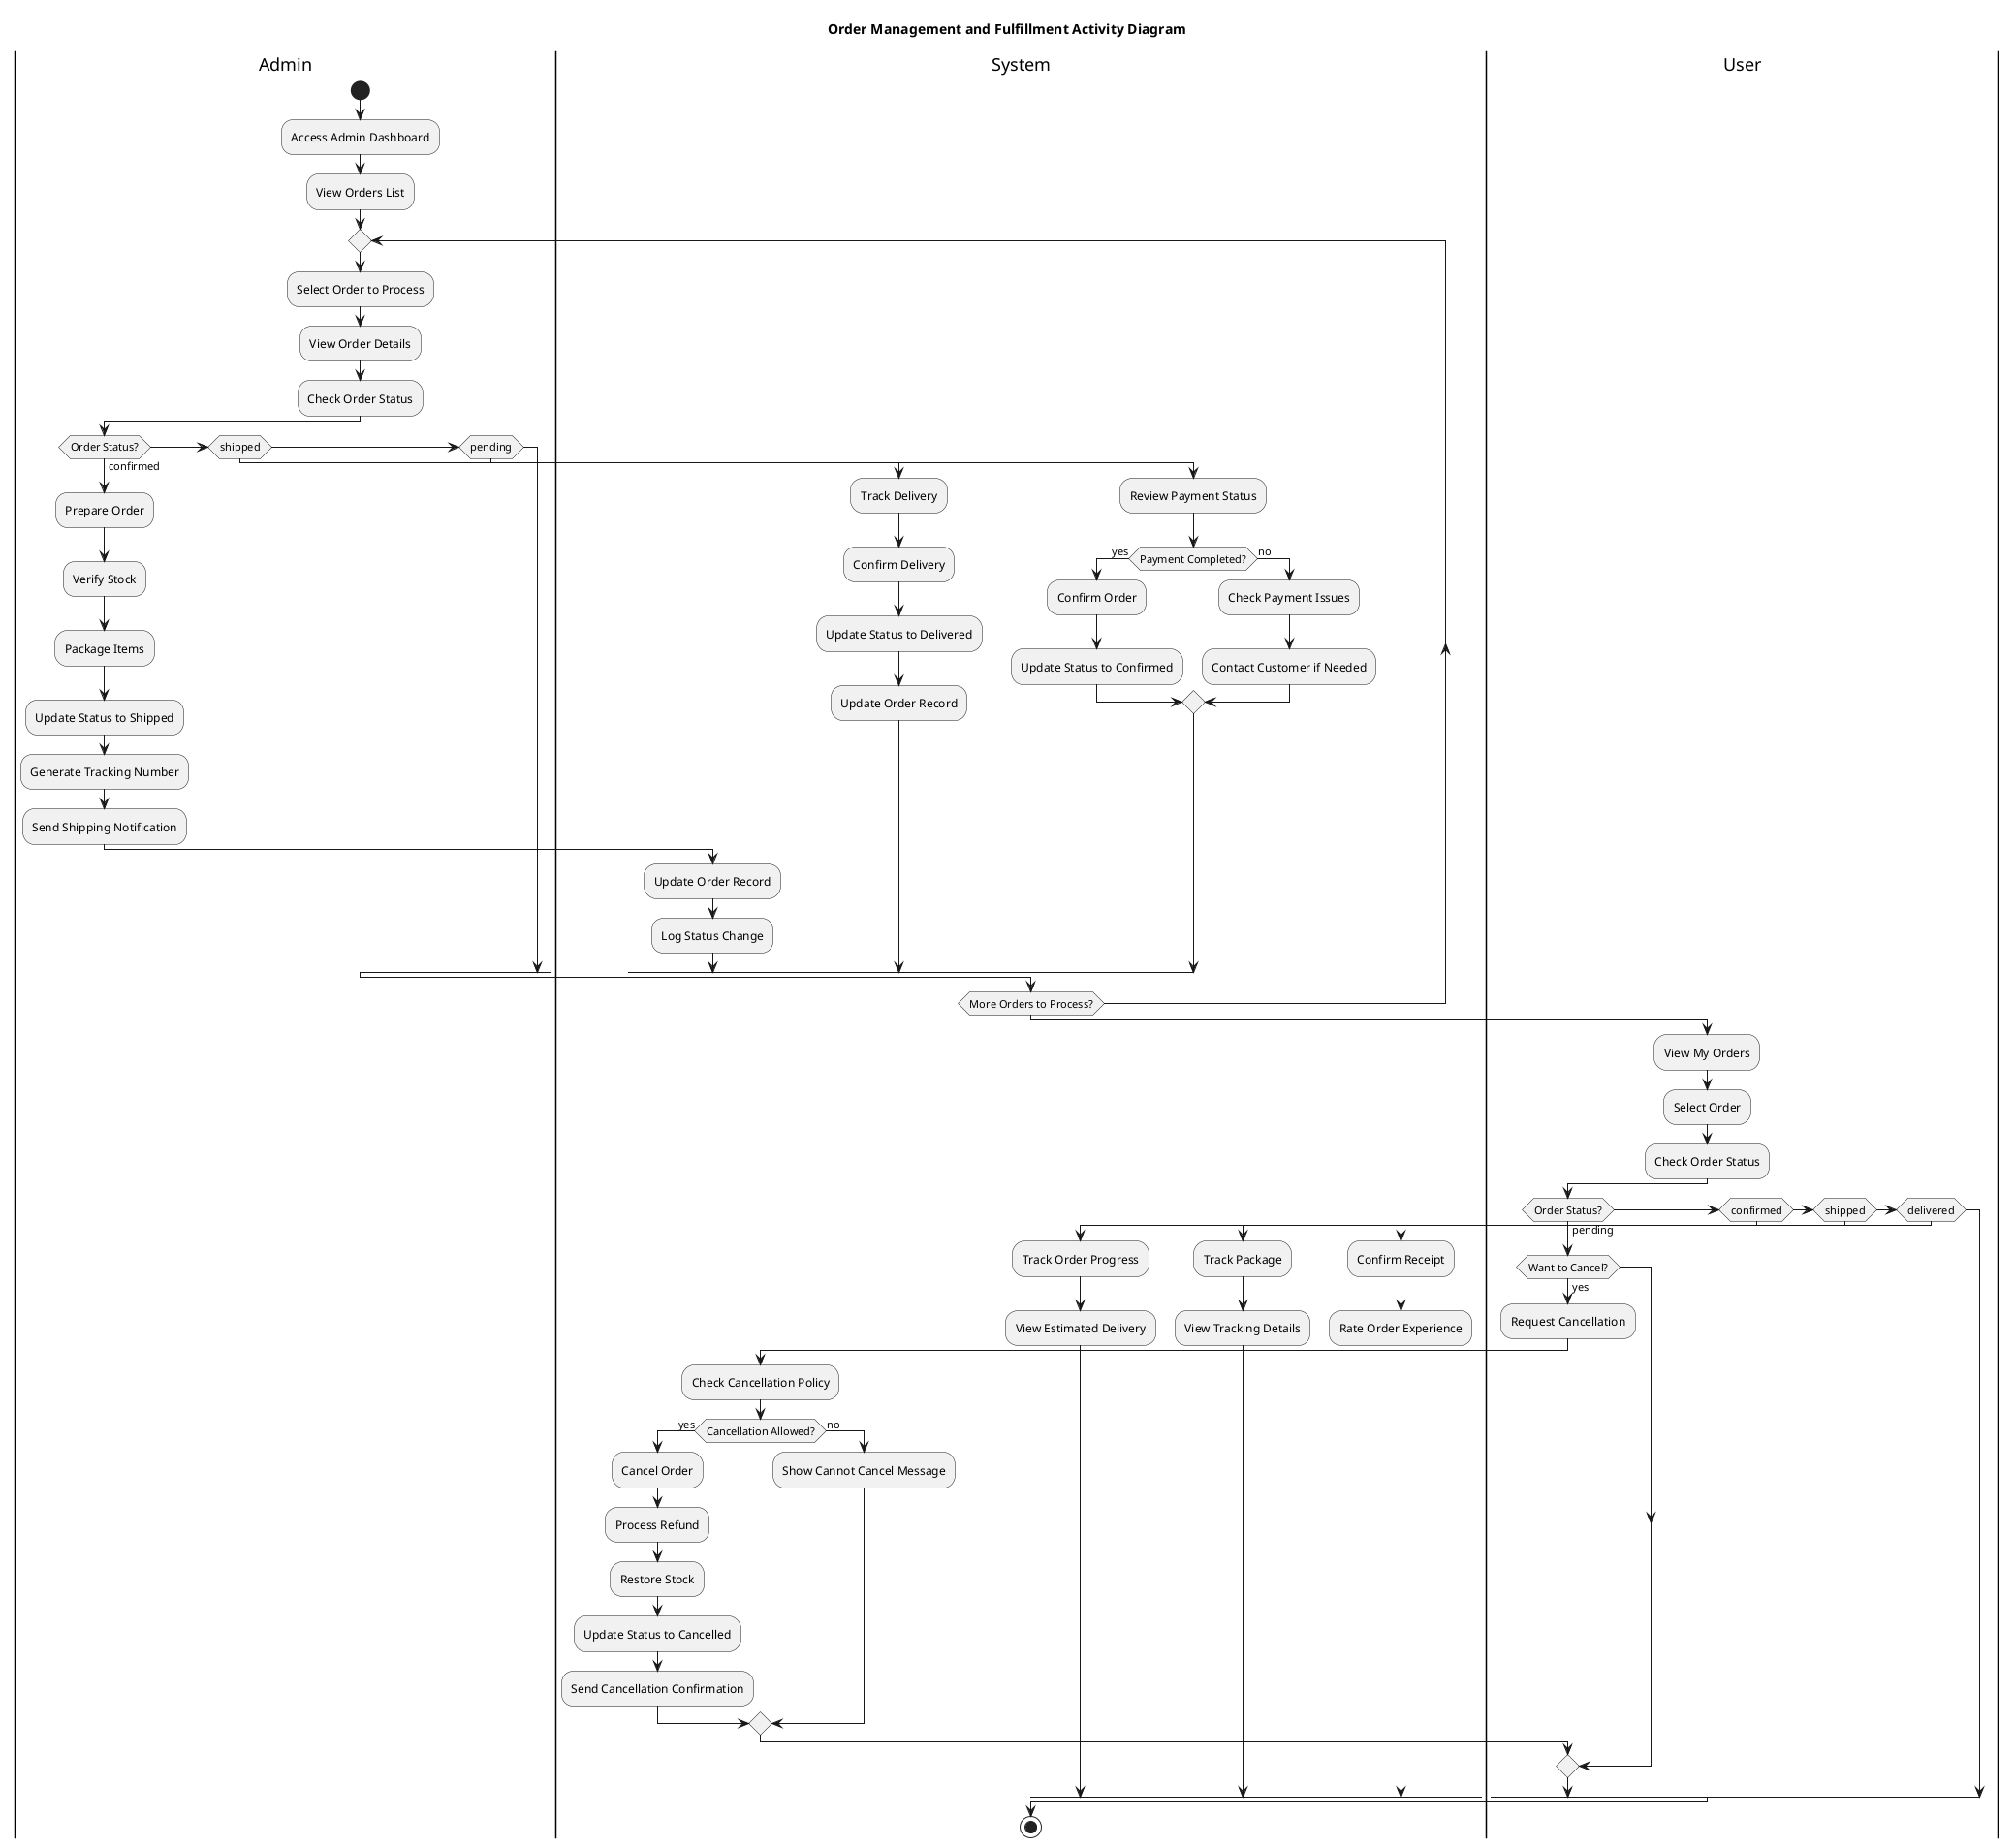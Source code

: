 @startuml order-management-activity
skinparam linetype spline
title Order Management and Fulfillment Activity Diagram

|Admin|
start
:Access Admin Dashboard;
:View Orders List;

repeat
  :Select Order to Process;
  :View Order Details;
  :Check Order Status;
  
  if (Order Status?) then (confirmed)
    :Prepare Order;
    :Verify Stock;
    :Package Items;
    :Update Status to Shipped;
    :Generate Tracking Number;
    :Send Shipping Notification;
    
    |System|
    :Update Order Record;
    :Log Status Change;
    
  elseif (shipped) then
    :Track Delivery;
    :Confirm Delivery;
    :Update Status to Delivered;
    
    |System|
    :Update Order Record;
  elseif (pending) then
    :Review Payment Status;
    if (Payment Completed?) then (yes)
      :Confirm Order;
      :Update Status to Confirmed;
    else (no)
      :Check Payment Issues;
      :Contact Customer if Needed;
    endif
  endif
  
repeat while (More Orders to Process?)

|User|
:View My Orders;
:Select Order;
:Check Order Status;

if (Order Status?) then (pending)
  if (Want to Cancel?) then (yes)
    :Request Cancellation;
    
    |System|
    :Check Cancellation Policy;
    if (Cancellation Allowed?) then (yes)
      :Cancel Order;
      :Process Refund;
      :Restore Stock;
      :Update Status to Cancelled;
      :Send Cancellation Confirmation;
    else (no)
      :Show Cannot Cancel Message;
    endif
  endif
  
elseif (confirmed) then
  :Track Order Progress;
  :View Estimated Delivery;
  
elseif (shipped) then
  :Track Package;
  :View Tracking Details;
  
elseif (delivered) then
  :Confirm Receipt;
  :Rate Order Experience;
  
endif

stop
@enduml